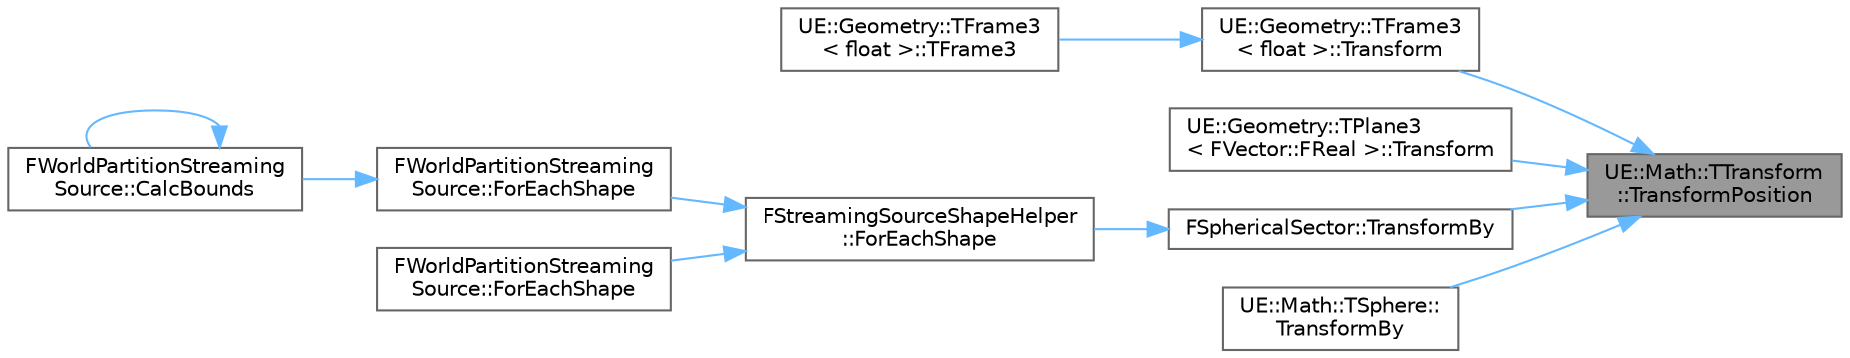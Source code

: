 digraph "UE::Math::TTransform::TransformPosition"
{
 // INTERACTIVE_SVG=YES
 // LATEX_PDF_SIZE
  bgcolor="transparent";
  edge [fontname=Helvetica,fontsize=10,labelfontname=Helvetica,labelfontsize=10];
  node [fontname=Helvetica,fontsize=10,shape=box,height=0.2,width=0.4];
  rankdir="RL";
  Node1 [id="Node000001",label="UE::Math::TTransform\l::TransformPosition",height=0.2,width=0.4,color="gray40", fillcolor="grey60", style="filled", fontcolor="black",tooltip=" "];
  Node1 -> Node2 [id="edge1_Node000001_Node000002",dir="back",color="steelblue1",style="solid",tooltip=" "];
  Node2 [id="Node000002",label="UE::Geometry::TFrame3\l\< float \>::Transform",height=0.2,width=0.4,color="grey40", fillcolor="white", style="filled",URL="$d6/d82/structUE_1_1Geometry_1_1TFrame3.html#a0c13551eac2dd0ff1341a14c336d63f8",tooltip=" "];
  Node2 -> Node3 [id="edge2_Node000002_Node000003",dir="back",color="steelblue1",style="solid",tooltip=" "];
  Node3 [id="Node000003",label="UE::Geometry::TFrame3\l\< float \>::TFrame3",height=0.2,width=0.4,color="grey40", fillcolor="white", style="filled",URL="$d6/d82/structUE_1_1Geometry_1_1TFrame3.html#a7bdd0e8e33930912d4201330546180f3",tooltip=" "];
  Node1 -> Node4 [id="edge3_Node000001_Node000004",dir="back",color="steelblue1",style="solid",tooltip=" "];
  Node4 [id="Node000004",label="UE::Geometry::TPlane3\l\< FVector::FReal \>::Transform",height=0.2,width=0.4,color="grey40", fillcolor="white", style="filled",URL="$d0/d20/structUE_1_1Geometry_1_1TPlane3.html#aa1f8abd1062915a9871c88676282cb15",tooltip=" "];
  Node1 -> Node5 [id="edge4_Node000001_Node000005",dir="back",color="steelblue1",style="solid",tooltip=" "];
  Node5 [id="Node000005",label="FSphericalSector::TransformBy",height=0.2,width=0.4,color="grey40", fillcolor="white", style="filled",URL="$d2/d28/classFSphericalSector.html#ac3016b1616dd9bb21401fe9cd5b0c79b",tooltip="Get result of Transforming spherical sector with transform."];
  Node5 -> Node6 [id="edge5_Node000005_Node000006",dir="back",color="steelblue1",style="solid",tooltip=" "];
  Node6 [id="Node000006",label="FStreamingSourceShapeHelper\l::ForEachShape",height=0.2,width=0.4,color="grey40", fillcolor="white", style="filled",URL="$df/dce/classFStreamingSourceShapeHelper.html#a0175346802e1004a8919c6c45dc6192e",tooltip=" "];
  Node6 -> Node7 [id="edge6_Node000006_Node000007",dir="back",color="steelblue1",style="solid",tooltip=" "];
  Node7 [id="Node000007",label="FWorldPartitionStreaming\lSource::ForEachShape",height=0.2,width=0.4,color="grey40", fillcolor="white", style="filled",URL="$d0/d3b/structFWorldPartitionStreamingSource.html#aef634712330db864356588e4c7d16317",tooltip="Helper method that iterates over all shapes."];
  Node7 -> Node8 [id="edge7_Node000007_Node000008",dir="back",color="steelblue1",style="solid",tooltip=" "];
  Node8 [id="Node000008",label="FWorldPartitionStreaming\lSource::CalcBounds",height=0.2,width=0.4,color="grey40", fillcolor="white", style="filled",URL="$d0/d3b/structFWorldPartitionStreamingSource.html#aba4b9b7ade68adba38b88d91981b0526",tooltip="Returns a box encapsulating all shapes."];
  Node8 -> Node8 [id="edge8_Node000008_Node000008",dir="back",color="steelblue1",style="solid",tooltip=" "];
  Node6 -> Node9 [id="edge9_Node000006_Node000009",dir="back",color="steelblue1",style="solid",tooltip=" "];
  Node9 [id="Node000009",label="FWorldPartitionStreaming\lSource::ForEachShape",height=0.2,width=0.4,color="grey40", fillcolor="white", style="filled",URL="$d0/d3b/structFWorldPartitionStreamingSource.html#a427a93d0f127679698e3b525560693bf",tooltip="Helper method that iterates over all shapes affecting a specific grid."];
  Node1 -> Node10 [id="edge10_Node000001_Node000010",dir="back",color="steelblue1",style="solid",tooltip=" "];
  Node10 [id="Node000010",label="UE::Math::TSphere::\lTransformBy",height=0.2,width=0.4,color="grey40", fillcolor="white", style="filled",URL="$d5/d1c/structUE_1_1Math_1_1TSphere.html#a9feebf35f53bf6baaae4d3448549dfc0",tooltip="Get result of Transforming sphere with Transform."];
}
